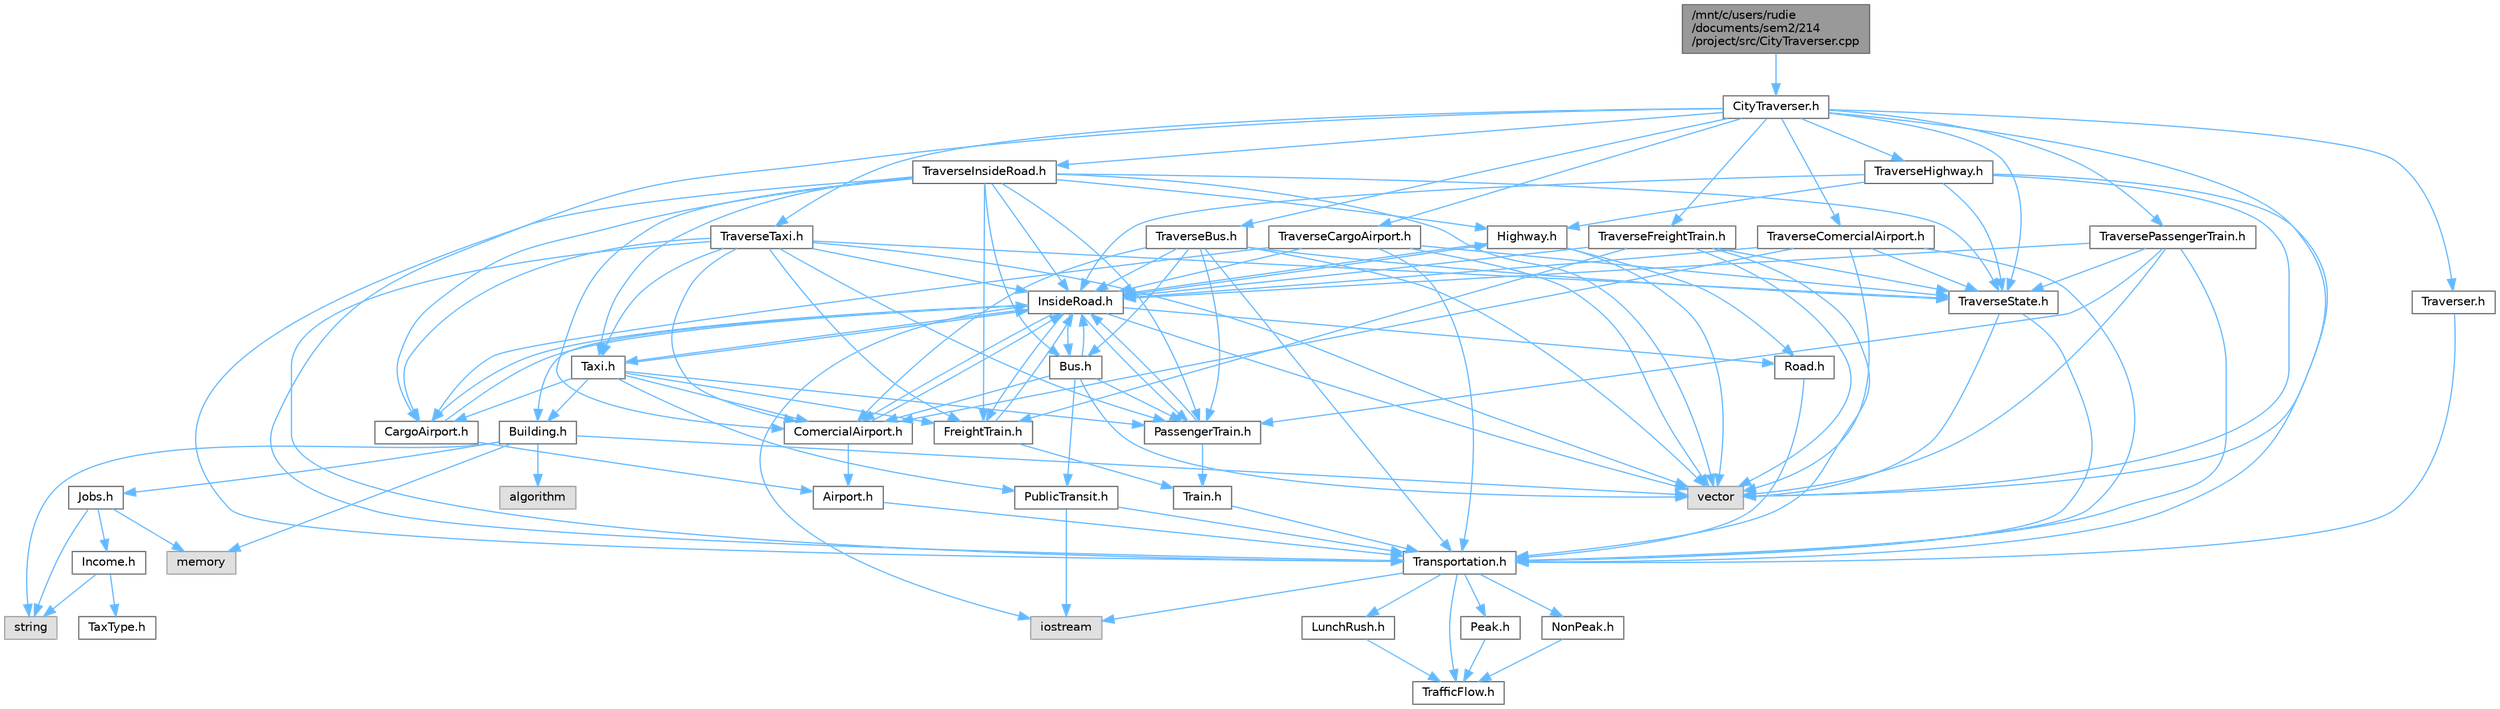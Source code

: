 digraph "/mnt/c/users/rudie/documents/sem2/214/project/src/CityTraverser.cpp"
{
 // LATEX_PDF_SIZE
  bgcolor="transparent";
  edge [fontname=Helvetica,fontsize=10,labelfontname=Helvetica,labelfontsize=10];
  node [fontname=Helvetica,fontsize=10,shape=box,height=0.2,width=0.4];
  Node1 [id="Node000001",label="/mnt/c/users/rudie\l/documents/sem2/214\l/project/src/CityTraverser.cpp",height=0.2,width=0.4,color="gray40", fillcolor="grey60", style="filled", fontcolor="black",tooltip="Implementation of the CityTraverser class."];
  Node1 -> Node2 [id="edge126_Node000001_Node000002",color="steelblue1",style="solid",tooltip=" "];
  Node2 [id="Node000002",label="CityTraverser.h",height=0.2,width=0.4,color="grey40", fillcolor="white", style="filled",URL="$CityTraverser_8h.html",tooltip="Header file for the CityTraverser class, a concrete iterator for traversing transportation elements i..."];
  Node2 -> Node3 [id="edge127_Node000002_Node000003",color="steelblue1",style="solid",tooltip=" "];
  Node3 [id="Node000003",label="vector",height=0.2,width=0.4,color="grey60", fillcolor="#E0E0E0", style="filled",tooltip=" "];
  Node2 -> Node4 [id="edge128_Node000002_Node000004",color="steelblue1",style="solid",tooltip=" "];
  Node4 [id="Node000004",label="Traverser.h",height=0.2,width=0.4,color="grey40", fillcolor="white", style="filled",URL="$Traverser_8h.html",tooltip="Defines the Traverser interface for iterating over Transportation objects."];
  Node4 -> Node5 [id="edge129_Node000004_Node000005",color="steelblue1",style="solid",tooltip=" "];
  Node5 [id="Node000005",label="Transportation.h",height=0.2,width=0.4,color="grey40", fillcolor="white", style="filled",URL="$Transportation_8h.html",tooltip="Header file for the Transportation class."];
  Node5 -> Node6 [id="edge130_Node000005_Node000006",color="steelblue1",style="solid",tooltip=" "];
  Node6 [id="Node000006",label="iostream",height=0.2,width=0.4,color="grey60", fillcolor="#E0E0E0", style="filled",tooltip=" "];
  Node5 -> Node7 [id="edge131_Node000005_Node000007",color="steelblue1",style="solid",tooltip=" "];
  Node7 [id="Node000007",label="TrafficFlow.h",height=0.2,width=0.4,color="grey40", fillcolor="white", style="filled",URL="$TrafficFlow_8h.html",tooltip="Defines the TrafficFlow interface for traffic flow measurement."];
  Node5 -> Node8 [id="edge132_Node000005_Node000008",color="steelblue1",style="solid",tooltip=" "];
  Node8 [id="Node000008",label="Peak.h",height=0.2,width=0.4,color="grey40", fillcolor="white", style="filled",URL="$Peak_8h.html",tooltip="Header file for the Peak class, which inherits from TrafficFlow."];
  Node8 -> Node7 [id="edge133_Node000008_Node000007",color="steelblue1",style="solid",tooltip=" "];
  Node5 -> Node9 [id="edge134_Node000005_Node000009",color="steelblue1",style="solid",tooltip=" "];
  Node9 [id="Node000009",label="NonPeak.h",height=0.2,width=0.4,color="grey40", fillcolor="white", style="filled",URL="$NonPeak_8h.html",tooltip="Header file for the NonPeak class."];
  Node9 -> Node7 [id="edge135_Node000009_Node000007",color="steelblue1",style="solid",tooltip=" "];
  Node5 -> Node10 [id="edge136_Node000005_Node000010",color="steelblue1",style="solid",tooltip=" "];
  Node10 [id="Node000010",label="LunchRush.h",height=0.2,width=0.4,color="grey40", fillcolor="white", style="filled",URL="$LunchRush_8h.html",tooltip="Header file for the LunchRush class."];
  Node10 -> Node7 [id="edge137_Node000010_Node000007",color="steelblue1",style="solid",tooltip=" "];
  Node2 -> Node5 [id="edge138_Node000002_Node000005",color="steelblue1",style="solid",tooltip=" "];
  Node2 -> Node11 [id="edge139_Node000002_Node000011",color="steelblue1",style="solid",tooltip=" "];
  Node11 [id="Node000011",label="TraverseState.h",height=0.2,width=0.4,color="grey40", fillcolor="white", style="filled",URL="$TraverseState_8h.html",tooltip="Defines the TraverseState class and its interface for traversing through Transportation elements."];
  Node11 -> Node3 [id="edge140_Node000011_Node000003",color="steelblue1",style="solid",tooltip=" "];
  Node11 -> Node5 [id="edge141_Node000011_Node000005",color="steelblue1",style="solid",tooltip=" "];
  Node2 -> Node12 [id="edge142_Node000002_Node000012",color="steelblue1",style="solid",tooltip=" "];
  Node12 [id="Node000012",label="TraverseHighway.h",height=0.2,width=0.4,color="grey40", fillcolor="white", style="filled",URL="$TraverseHighway_8h.html",tooltip="Header file for the TraverseHighway class."];
  Node12 -> Node3 [id="edge143_Node000012_Node000003",color="steelblue1",style="solid",tooltip=" "];
  Node12 -> Node11 [id="edge144_Node000012_Node000011",color="steelblue1",style="solid",tooltip=" "];
  Node12 -> Node5 [id="edge145_Node000012_Node000005",color="steelblue1",style="solid",tooltip=" "];
  Node12 -> Node13 [id="edge146_Node000012_Node000013",color="steelblue1",style="solid",tooltip=" "];
  Node13 [id="Node000013",label="Highway.h",height=0.2,width=0.4,color="grey40", fillcolor="white", style="filled",URL="$Highway_8h.html",tooltip="Header file for the Highway class."];
  Node13 -> Node3 [id="edge147_Node000013_Node000003",color="steelblue1",style="solid",tooltip=" "];
  Node13 -> Node14 [id="edge148_Node000013_Node000014",color="steelblue1",style="solid",tooltip=" "];
  Node14 [id="Node000014",label="Road.h",height=0.2,width=0.4,color="grey40", fillcolor="white", style="filled",URL="$Road_8h.html",tooltip="Defines the Road class which inherits from the Transportation class."];
  Node14 -> Node5 [id="edge149_Node000014_Node000005",color="steelblue1",style="solid",tooltip=" "];
  Node13 -> Node15 [id="edge150_Node000013_Node000015",color="steelblue1",style="solid",tooltip=" "];
  Node15 [id="Node000015",label="InsideRoad.h",height=0.2,width=0.4,color="grey40", fillcolor="white", style="filled",URL="$InsideRoad_8h.html",tooltip="Header file for the InsideRoad class."];
  Node15 -> Node3 [id="edge151_Node000015_Node000003",color="steelblue1",style="solid",tooltip=" "];
  Node15 -> Node6 [id="edge152_Node000015_Node000006",color="steelblue1",style="solid",tooltip=" "];
  Node15 -> Node14 [id="edge153_Node000015_Node000014",color="steelblue1",style="solid",tooltip=" "];
  Node15 -> Node13 [id="edge154_Node000015_Node000013",color="steelblue1",style="solid",tooltip=" "];
  Node15 -> Node16 [id="edge155_Node000015_Node000016",color="steelblue1",style="solid",tooltip=" "];
  Node16 [id="Node000016",label="Bus.h",height=0.2,width=0.4,color="grey40", fillcolor="white", style="filled",URL="$Bus_8h.html",tooltip="Header file for the Bus class."];
  Node16 -> Node3 [id="edge156_Node000016_Node000003",color="steelblue1",style="solid",tooltip=" "];
  Node16 -> Node17 [id="edge157_Node000016_Node000017",color="steelblue1",style="solid",tooltip=" "];
  Node17 [id="Node000017",label="PublicTransit.h",height=0.2,width=0.4,color="grey40", fillcolor="white", style="filled",URL="$PublicTransit_8h.html",tooltip="Header file for the PublicTransit class."];
  Node17 -> Node6 [id="edge158_Node000017_Node000006",color="steelblue1",style="solid",tooltip=" "];
  Node17 -> Node5 [id="edge159_Node000017_Node000005",color="steelblue1",style="solid",tooltip=" "];
  Node16 -> Node15 [id="edge160_Node000016_Node000015",color="steelblue1",style="solid",tooltip=" "];
  Node16 -> Node18 [id="edge161_Node000016_Node000018",color="steelblue1",style="solid",tooltip=" "];
  Node18 [id="Node000018",label="ComercialAirport.h",height=0.2,width=0.4,color="grey40", fillcolor="white", style="filled",URL="$ComercialAirport_8h.html",tooltip="Defines the ComercialAirport class which inherits from the Airport class."];
  Node18 -> Node19 [id="edge162_Node000018_Node000019",color="steelblue1",style="solid",tooltip=" "];
  Node19 [id="Node000019",label="Airport.h",height=0.2,width=0.4,color="grey40", fillcolor="white", style="filled",URL="$Airport_8h.html",tooltip="Defines the Airport class which inherits from the Transportation class."];
  Node19 -> Node5 [id="edge163_Node000019_Node000005",color="steelblue1",style="solid",tooltip=" "];
  Node18 -> Node15 [id="edge164_Node000018_Node000015",color="steelblue1",style="solid",tooltip=" "];
  Node16 -> Node20 [id="edge165_Node000016_Node000020",color="steelblue1",style="solid",tooltip=" "];
  Node20 [id="Node000020",label="PassengerTrain.h",height=0.2,width=0.4,color="grey40", fillcolor="white", style="filled",URL="$PassengerTrain_8h.html",tooltip="Header file for the PassengerTrain class."];
  Node20 -> Node21 [id="edge166_Node000020_Node000021",color="steelblue1",style="solid",tooltip=" "];
  Node21 [id="Node000021",label="Train.h",height=0.2,width=0.4,color="grey40", fillcolor="white", style="filled",URL="$Train_8h.html",tooltip="Header file for the Train class."];
  Node21 -> Node5 [id="edge167_Node000021_Node000005",color="steelblue1",style="solid",tooltip=" "];
  Node20 -> Node15 [id="edge168_Node000020_Node000015",color="steelblue1",style="solid",tooltip=" "];
  Node15 -> Node22 [id="edge169_Node000015_Node000022",color="steelblue1",style="solid",tooltip=" "];
  Node22 [id="Node000022",label="Taxi.h",height=0.2,width=0.4,color="grey40", fillcolor="white", style="filled",URL="$Taxi_8h.html",tooltip="Header file for the Taxi class, which represents a taxi in a public transit system."];
  Node22 -> Node17 [id="edge170_Node000022_Node000017",color="steelblue1",style="solid",tooltip=" "];
  Node22 -> Node15 [id="edge171_Node000022_Node000015",color="steelblue1",style="solid",tooltip=" "];
  Node22 -> Node18 [id="edge172_Node000022_Node000018",color="steelblue1",style="solid",tooltip=" "];
  Node22 -> Node23 [id="edge173_Node000022_Node000023",color="steelblue1",style="solid",tooltip=" "];
  Node23 [id="Node000023",label="CargoAirport.h",height=0.2,width=0.4,color="grey40", fillcolor="white", style="filled",URL="$CargoAirport_8h.html",tooltip="Header file for the CargoAirport class."];
  Node23 -> Node19 [id="edge174_Node000023_Node000019",color="steelblue1",style="solid",tooltip=" "];
  Node23 -> Node15 [id="edge175_Node000023_Node000015",color="steelblue1",style="solid",tooltip=" "];
  Node22 -> Node24 [id="edge176_Node000022_Node000024",color="steelblue1",style="solid",tooltip=" "];
  Node24 [id="Node000024",label="FreightTrain.h",height=0.2,width=0.4,color="grey40", fillcolor="white", style="filled",URL="$FreightTrain_8h.html",tooltip="Header file for the FreightTrain class."];
  Node24 -> Node21 [id="edge177_Node000024_Node000021",color="steelblue1",style="solid",tooltip=" "];
  Node24 -> Node15 [id="edge178_Node000024_Node000015",color="steelblue1",style="solid",tooltip=" "];
  Node22 -> Node20 [id="edge179_Node000022_Node000020",color="steelblue1",style="solid",tooltip=" "];
  Node22 -> Node25 [id="edge180_Node000022_Node000025",color="steelblue1",style="solid",tooltip=" "];
  Node25 [id="Node000025",label="Building.h",height=0.2,width=0.4,color="grey40", fillcolor="white", style="filled",URL="$Building_8h.html",tooltip="Definition of the Building class."];
  Node25 -> Node26 [id="edge181_Node000025_Node000026",color="steelblue1",style="solid",tooltip=" "];
  Node26 [id="Node000026",label="string",height=0.2,width=0.4,color="grey60", fillcolor="#E0E0E0", style="filled",tooltip=" "];
  Node25 -> Node3 [id="edge182_Node000025_Node000003",color="steelblue1",style="solid",tooltip=" "];
  Node25 -> Node27 [id="edge183_Node000025_Node000027",color="steelblue1",style="solid",tooltip=" "];
  Node27 [id="Node000027",label="memory",height=0.2,width=0.4,color="grey60", fillcolor="#E0E0E0", style="filled",tooltip=" "];
  Node25 -> Node28 [id="edge184_Node000025_Node000028",color="steelblue1",style="solid",tooltip=" "];
  Node28 [id="Node000028",label="algorithm",height=0.2,width=0.4,color="grey60", fillcolor="#E0E0E0", style="filled",tooltip=" "];
  Node25 -> Node29 [id="edge185_Node000025_Node000029",color="steelblue1",style="solid",tooltip=" "];
  Node29 [id="Node000029",label="Jobs.h",height=0.2,width=0.4,color="grey40", fillcolor="white", style="filled",URL="$Jobs_8h.html",tooltip="Definition of the Jobs class."];
  Node29 -> Node27 [id="edge186_Node000029_Node000027",color="steelblue1",style="solid",tooltip=" "];
  Node29 -> Node30 [id="edge187_Node000029_Node000030",color="steelblue1",style="solid",tooltip=" "];
  Node30 [id="Node000030",label="Income.h",height=0.2,width=0.4,color="grey40", fillcolor="white", style="filled",URL="$Income_8h.html",tooltip="Definition of the Income class."];
  Node30 -> Node31 [id="edge188_Node000030_Node000031",color="steelblue1",style="solid",tooltip=" "];
  Node31 [id="Node000031",label="TaxType.h",height=0.2,width=0.4,color="grey40", fillcolor="white", style="filled",URL="$TaxType_8h_source.html",tooltip=" "];
  Node30 -> Node26 [id="edge189_Node000030_Node000026",color="steelblue1",style="solid",tooltip=" "];
  Node29 -> Node26 [id="edge190_Node000029_Node000026",color="steelblue1",style="solid",tooltip=" "];
  Node15 -> Node18 [id="edge191_Node000015_Node000018",color="steelblue1",style="solid",tooltip=" "];
  Node15 -> Node23 [id="edge192_Node000015_Node000023",color="steelblue1",style="solid",tooltip=" "];
  Node15 -> Node20 [id="edge193_Node000015_Node000020",color="steelblue1",style="solid",tooltip=" "];
  Node15 -> Node24 [id="edge194_Node000015_Node000024",color="steelblue1",style="solid",tooltip=" "];
  Node15 -> Node25 [id="edge195_Node000015_Node000025",color="steelblue1",style="solid",tooltip=" "];
  Node12 -> Node15 [id="edge196_Node000012_Node000015",color="steelblue1",style="solid",tooltip=" "];
  Node2 -> Node32 [id="edge197_Node000002_Node000032",color="steelblue1",style="solid",tooltip=" "];
  Node32 [id="Node000032",label="TraverseInsideRoad.h",height=0.2,width=0.4,color="grey40", fillcolor="white", style="filled",URL="$TraverseInsideRoad_8h.html",tooltip="Header file for the TraverseInsideRoad class."];
  Node32 -> Node3 [id="edge198_Node000032_Node000003",color="steelblue1",style="solid",tooltip=" "];
  Node32 -> Node11 [id="edge199_Node000032_Node000011",color="steelblue1",style="solid",tooltip=" "];
  Node32 -> Node5 [id="edge200_Node000032_Node000005",color="steelblue1",style="solid",tooltip=" "];
  Node32 -> Node13 [id="edge201_Node000032_Node000013",color="steelblue1",style="solid",tooltip=" "];
  Node32 -> Node15 [id="edge202_Node000032_Node000015",color="steelblue1",style="solid",tooltip=" "];
  Node32 -> Node16 [id="edge203_Node000032_Node000016",color="steelblue1",style="solid",tooltip=" "];
  Node32 -> Node22 [id="edge204_Node000032_Node000022",color="steelblue1",style="solid",tooltip=" "];
  Node32 -> Node18 [id="edge205_Node000032_Node000018",color="steelblue1",style="solid",tooltip=" "];
  Node32 -> Node23 [id="edge206_Node000032_Node000023",color="steelblue1",style="solid",tooltip=" "];
  Node32 -> Node20 [id="edge207_Node000032_Node000020",color="steelblue1",style="solid",tooltip=" "];
  Node32 -> Node24 [id="edge208_Node000032_Node000024",color="steelblue1",style="solid",tooltip=" "];
  Node2 -> Node33 [id="edge209_Node000002_Node000033",color="steelblue1",style="solid",tooltip=" "];
  Node33 [id="Node000033",label="TraverseBus.h",height=0.2,width=0.4,color="grey40", fillcolor="white", style="filled",URL="$TraverseBus_8h.html",tooltip="Header file for the TraverseBus class."];
  Node33 -> Node3 [id="edge210_Node000033_Node000003",color="steelblue1",style="solid",tooltip=" "];
  Node33 -> Node11 [id="edge211_Node000033_Node000011",color="steelblue1",style="solid",tooltip=" "];
  Node33 -> Node5 [id="edge212_Node000033_Node000005",color="steelblue1",style="solid",tooltip=" "];
  Node33 -> Node15 [id="edge213_Node000033_Node000015",color="steelblue1",style="solid",tooltip=" "];
  Node33 -> Node16 [id="edge214_Node000033_Node000016",color="steelblue1",style="solid",tooltip=" "];
  Node33 -> Node18 [id="edge215_Node000033_Node000018",color="steelblue1",style="solid",tooltip=" "];
  Node33 -> Node20 [id="edge216_Node000033_Node000020",color="steelblue1",style="solid",tooltip=" "];
  Node2 -> Node34 [id="edge217_Node000002_Node000034",color="steelblue1",style="solid",tooltip=" "];
  Node34 [id="Node000034",label="TraverseTaxi.h",height=0.2,width=0.4,color="grey40", fillcolor="white", style="filled",URL="$TraverseTaxi_8h.html",tooltip="Header file for the TraverseTaxi class."];
  Node34 -> Node3 [id="edge218_Node000034_Node000003",color="steelblue1",style="solid",tooltip=" "];
  Node34 -> Node11 [id="edge219_Node000034_Node000011",color="steelblue1",style="solid",tooltip=" "];
  Node34 -> Node5 [id="edge220_Node000034_Node000005",color="steelblue1",style="solid",tooltip=" "];
  Node34 -> Node15 [id="edge221_Node000034_Node000015",color="steelblue1",style="solid",tooltip=" "];
  Node34 -> Node18 [id="edge222_Node000034_Node000018",color="steelblue1",style="solid",tooltip=" "];
  Node34 -> Node23 [id="edge223_Node000034_Node000023",color="steelblue1",style="solid",tooltip=" "];
  Node34 -> Node20 [id="edge224_Node000034_Node000020",color="steelblue1",style="solid",tooltip=" "];
  Node34 -> Node24 [id="edge225_Node000034_Node000024",color="steelblue1",style="solid",tooltip=" "];
  Node34 -> Node22 [id="edge226_Node000034_Node000022",color="steelblue1",style="solid",tooltip=" "];
  Node2 -> Node35 [id="edge227_Node000002_Node000035",color="steelblue1",style="solid",tooltip=" "];
  Node35 [id="Node000035",label="TraverseFreightTrain.h",height=0.2,width=0.4,color="grey40", fillcolor="white", style="filled",URL="$TraverseFreightTrain_8h.html",tooltip="Header file for the TraverseFreightTrain class."];
  Node35 -> Node3 [id="edge228_Node000035_Node000003",color="steelblue1",style="solid",tooltip=" "];
  Node35 -> Node11 [id="edge229_Node000035_Node000011",color="steelblue1",style="solid",tooltip=" "];
  Node35 -> Node5 [id="edge230_Node000035_Node000005",color="steelblue1",style="solid",tooltip=" "];
  Node35 -> Node15 [id="edge231_Node000035_Node000015",color="steelblue1",style="solid",tooltip=" "];
  Node35 -> Node24 [id="edge232_Node000035_Node000024",color="steelblue1",style="solid",tooltip=" "];
  Node2 -> Node36 [id="edge233_Node000002_Node000036",color="steelblue1",style="solid",tooltip=" "];
  Node36 [id="Node000036",label="TraversePassengerTrain.h",height=0.2,width=0.4,color="grey40", fillcolor="white", style="filled",URL="$TraversePassengerTrain_8h.html",tooltip="Header file for the TraversePassengerTrain class."];
  Node36 -> Node3 [id="edge234_Node000036_Node000003",color="steelblue1",style="solid",tooltip=" "];
  Node36 -> Node11 [id="edge235_Node000036_Node000011",color="steelblue1",style="solid",tooltip=" "];
  Node36 -> Node5 [id="edge236_Node000036_Node000005",color="steelblue1",style="solid",tooltip=" "];
  Node36 -> Node15 [id="edge237_Node000036_Node000015",color="steelblue1",style="solid",tooltip=" "];
  Node36 -> Node20 [id="edge238_Node000036_Node000020",color="steelblue1",style="solid",tooltip=" "];
  Node2 -> Node37 [id="edge239_Node000002_Node000037",color="steelblue1",style="solid",tooltip=" "];
  Node37 [id="Node000037",label="TraverseCargoAirport.h",height=0.2,width=0.4,color="grey40", fillcolor="white", style="filled",URL="$TraverseCargoAirport_8h.html",tooltip="Header file for the TraverseCargoAirport class."];
  Node37 -> Node3 [id="edge240_Node000037_Node000003",color="steelblue1",style="solid",tooltip=" "];
  Node37 -> Node11 [id="edge241_Node000037_Node000011",color="steelblue1",style="solid",tooltip=" "];
  Node37 -> Node5 [id="edge242_Node000037_Node000005",color="steelblue1",style="solid",tooltip=" "];
  Node37 -> Node15 [id="edge243_Node000037_Node000015",color="steelblue1",style="solid",tooltip=" "];
  Node37 -> Node23 [id="edge244_Node000037_Node000023",color="steelblue1",style="solid",tooltip=" "];
  Node2 -> Node38 [id="edge245_Node000002_Node000038",color="steelblue1",style="solid",tooltip=" "];
  Node38 [id="Node000038",label="TraverseComercialAirport.h",height=0.2,width=0.4,color="grey40", fillcolor="white", style="filled",URL="$TraverseComercialAirport_8h.html",tooltip="Header file for the TraverseComercialAirport class."];
  Node38 -> Node3 [id="edge246_Node000038_Node000003",color="steelblue1",style="solid",tooltip=" "];
  Node38 -> Node11 [id="edge247_Node000038_Node000011",color="steelblue1",style="solid",tooltip=" "];
  Node38 -> Node5 [id="edge248_Node000038_Node000005",color="steelblue1",style="solid",tooltip=" "];
  Node38 -> Node15 [id="edge249_Node000038_Node000015",color="steelblue1",style="solid",tooltip=" "];
  Node38 -> Node18 [id="edge250_Node000038_Node000018",color="steelblue1",style="solid",tooltip=" "];
}
